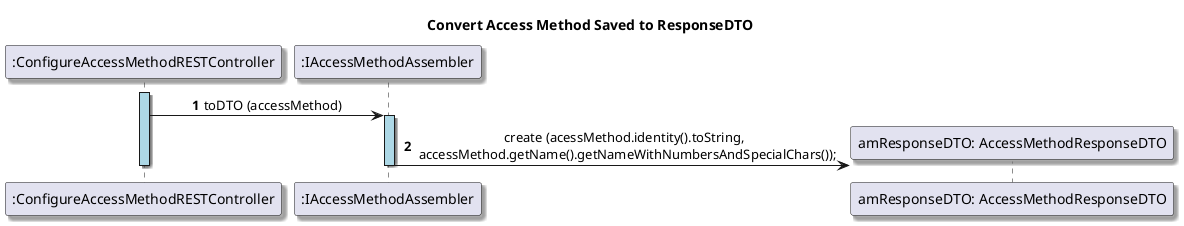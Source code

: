 @startuml

title Convert Access Method Saved to ResponseDTO

autonumber
skinparam {
  ActivityPadding 2
  ActivityMargin 2
  BoxPadding 2
}
skinparam defaultTextAlignment center
skinparam shadowing true

participant ":ConfigureAccessMethodRESTController" as Controller
participant ":IAccessMethodAssembler" as amAssembler
activate Controller #lightBlue
Controller -> amAssembler: toDTO (accessMethod)
activate amAssembler #lightBlue

create "amResponseDTO: AccessMethodResponseDTO"
amAssembler -> "amResponseDTO: AccessMethodResponseDTO": create (acessMethod.identity().toString, \n accessMethod.getName().getNameWithNumbersAndSpecialChars());
deactivate amAssembler
deactivate Controller

@enduml